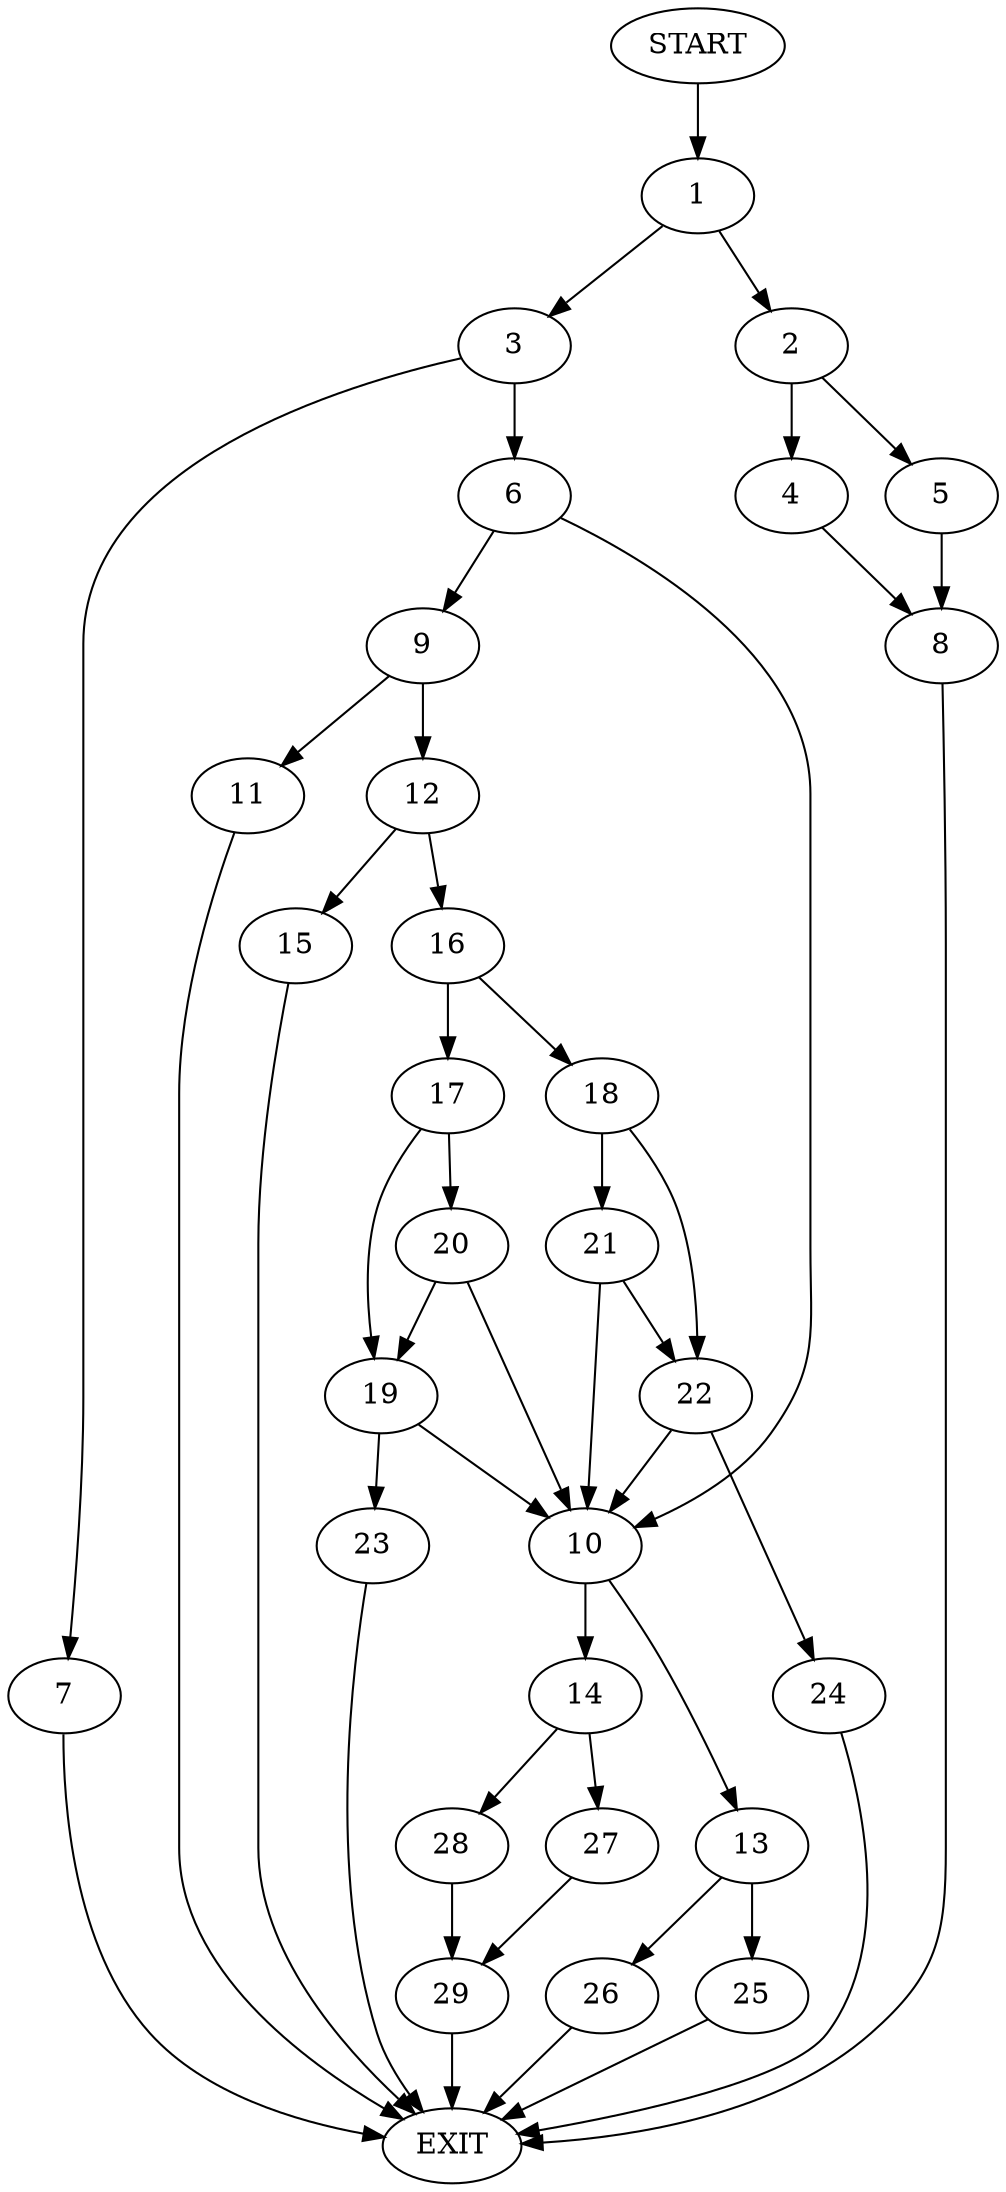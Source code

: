 digraph {
0 [label="START"]
30 [label="EXIT"]
0 -> 1
1 -> 2
1 -> 3
2 -> 4
2 -> 5
3 -> 6
3 -> 7
5 -> 8
4 -> 8
8 -> 30
7 -> 30
6 -> 9
6 -> 10
9 -> 11
9 -> 12
10 -> 13
10 -> 14
11 -> 30
12 -> 15
12 -> 16
16 -> 17
16 -> 18
15 -> 30
17 -> 19
17 -> 20
18 -> 21
18 -> 22
20 -> 19
20 -> 10
19 -> 23
19 -> 10
23 -> 30
21 -> 22
21 -> 10
22 -> 24
22 -> 10
24 -> 30
13 -> 25
13 -> 26
14 -> 27
14 -> 28
28 -> 29
27 -> 29
29 -> 30
25 -> 30
26 -> 30
}
